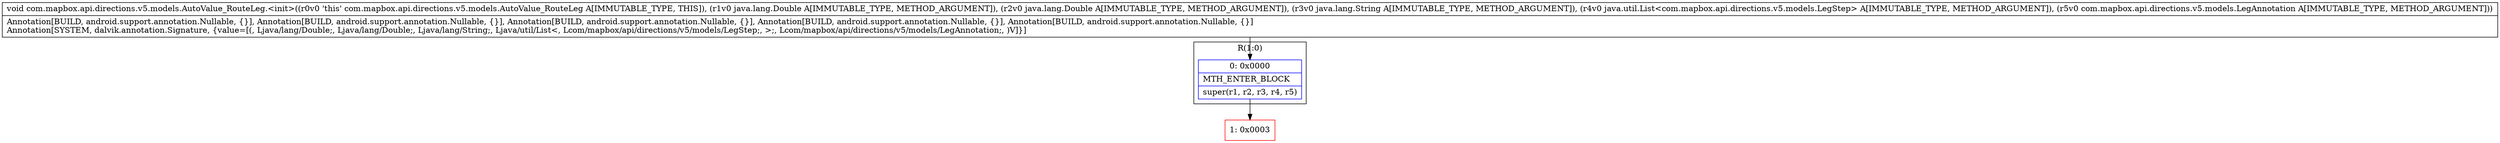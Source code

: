digraph "CFG forcom.mapbox.api.directions.v5.models.AutoValue_RouteLeg.\<init\>(Ljava\/lang\/Double;Ljava\/lang\/Double;Ljava\/lang\/String;Ljava\/util\/List;Lcom\/mapbox\/api\/directions\/v5\/models\/LegAnnotation;)V" {
subgraph cluster_Region_1443636487 {
label = "R(1:0)";
node [shape=record,color=blue];
Node_0 [shape=record,label="{0\:\ 0x0000|MTH_ENTER_BLOCK\l|super(r1, r2, r3, r4, r5)\l}"];
}
Node_1 [shape=record,color=red,label="{1\:\ 0x0003}"];
MethodNode[shape=record,label="{void com.mapbox.api.directions.v5.models.AutoValue_RouteLeg.\<init\>((r0v0 'this' com.mapbox.api.directions.v5.models.AutoValue_RouteLeg A[IMMUTABLE_TYPE, THIS]), (r1v0 java.lang.Double A[IMMUTABLE_TYPE, METHOD_ARGUMENT]), (r2v0 java.lang.Double A[IMMUTABLE_TYPE, METHOD_ARGUMENT]), (r3v0 java.lang.String A[IMMUTABLE_TYPE, METHOD_ARGUMENT]), (r4v0 java.util.List\<com.mapbox.api.directions.v5.models.LegStep\> A[IMMUTABLE_TYPE, METHOD_ARGUMENT]), (r5v0 com.mapbox.api.directions.v5.models.LegAnnotation A[IMMUTABLE_TYPE, METHOD_ARGUMENT]))  | Annotation[BUILD, android.support.annotation.Nullable, \{\}], Annotation[BUILD, android.support.annotation.Nullable, \{\}], Annotation[BUILD, android.support.annotation.Nullable, \{\}], Annotation[BUILD, android.support.annotation.Nullable, \{\}], Annotation[BUILD, android.support.annotation.Nullable, \{\}]\lAnnotation[SYSTEM, dalvik.annotation.Signature, \{value=[(, Ljava\/lang\/Double;, Ljava\/lang\/Double;, Ljava\/lang\/String;, Ljava\/util\/List\<, Lcom\/mapbox\/api\/directions\/v5\/models\/LegStep;, \>;, Lcom\/mapbox\/api\/directions\/v5\/models\/LegAnnotation;, )V]\}]\l}"];
MethodNode -> Node_0;
Node_0 -> Node_1;
}

